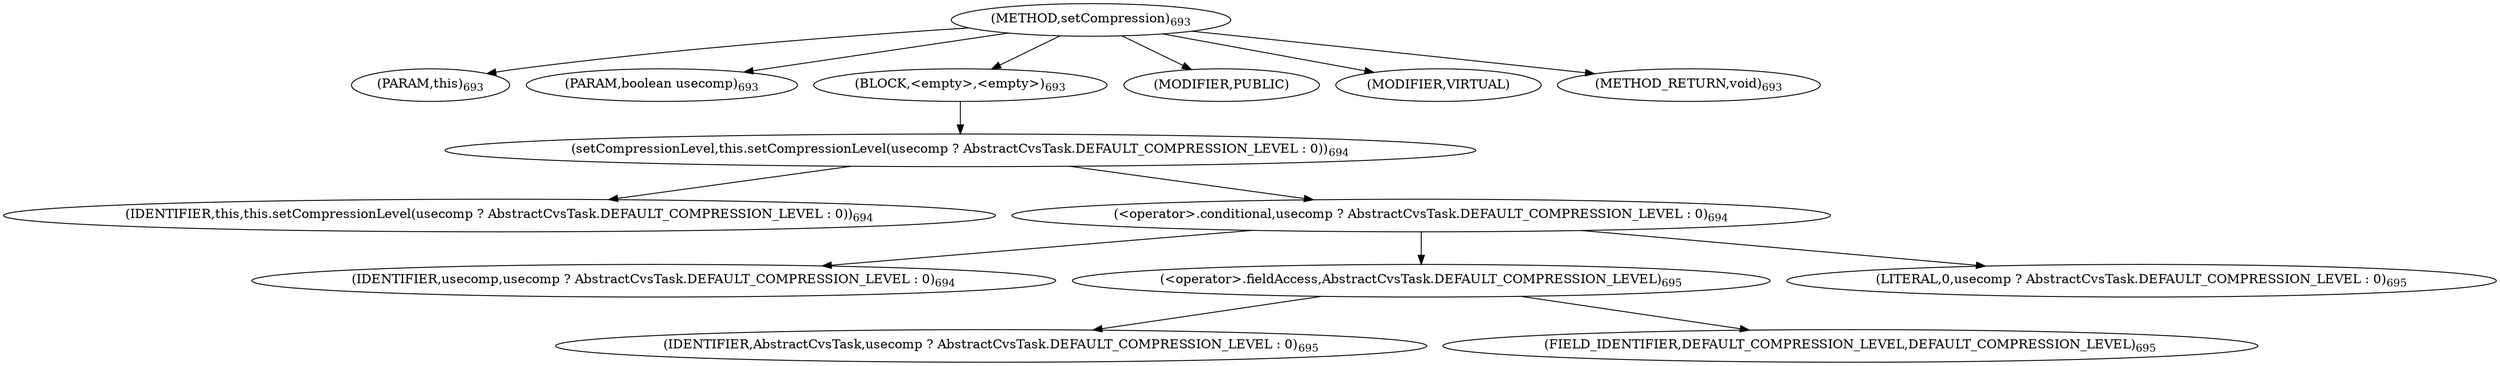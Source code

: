 digraph "setCompression" {  
"1398" [label = <(METHOD,setCompression)<SUB>693</SUB>> ]
"117" [label = <(PARAM,this)<SUB>693</SUB>> ]
"1399" [label = <(PARAM,boolean usecomp)<SUB>693</SUB>> ]
"1400" [label = <(BLOCK,&lt;empty&gt;,&lt;empty&gt;)<SUB>693</SUB>> ]
"1401" [label = <(setCompressionLevel,this.setCompressionLevel(usecomp ? AbstractCvsTask.DEFAULT_COMPRESSION_LEVEL : 0))<SUB>694</SUB>> ]
"116" [label = <(IDENTIFIER,this,this.setCompressionLevel(usecomp ? AbstractCvsTask.DEFAULT_COMPRESSION_LEVEL : 0))<SUB>694</SUB>> ]
"1402" [label = <(&lt;operator&gt;.conditional,usecomp ? AbstractCvsTask.DEFAULT_COMPRESSION_LEVEL : 0)<SUB>694</SUB>> ]
"1403" [label = <(IDENTIFIER,usecomp,usecomp ? AbstractCvsTask.DEFAULT_COMPRESSION_LEVEL : 0)<SUB>694</SUB>> ]
"1404" [label = <(&lt;operator&gt;.fieldAccess,AbstractCvsTask.DEFAULT_COMPRESSION_LEVEL)<SUB>695</SUB>> ]
"1405" [label = <(IDENTIFIER,AbstractCvsTask,usecomp ? AbstractCvsTask.DEFAULT_COMPRESSION_LEVEL : 0)<SUB>695</SUB>> ]
"1406" [label = <(FIELD_IDENTIFIER,DEFAULT_COMPRESSION_LEVEL,DEFAULT_COMPRESSION_LEVEL)<SUB>695</SUB>> ]
"1407" [label = <(LITERAL,0,usecomp ? AbstractCvsTask.DEFAULT_COMPRESSION_LEVEL : 0)<SUB>695</SUB>> ]
"1408" [label = <(MODIFIER,PUBLIC)> ]
"1409" [label = <(MODIFIER,VIRTUAL)> ]
"1410" [label = <(METHOD_RETURN,void)<SUB>693</SUB>> ]
  "1398" -> "117" 
  "1398" -> "1399" 
  "1398" -> "1400" 
  "1398" -> "1408" 
  "1398" -> "1409" 
  "1398" -> "1410" 
  "1400" -> "1401" 
  "1401" -> "116" 
  "1401" -> "1402" 
  "1402" -> "1403" 
  "1402" -> "1404" 
  "1402" -> "1407" 
  "1404" -> "1405" 
  "1404" -> "1406" 
}
